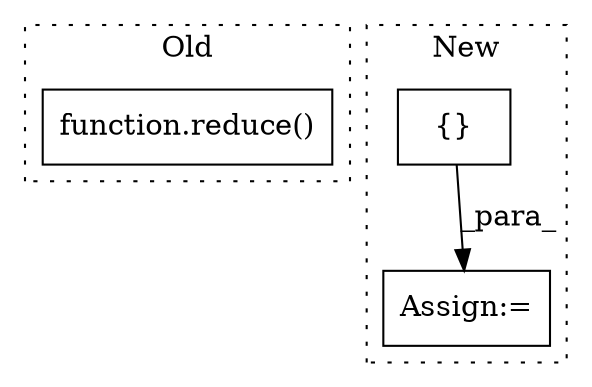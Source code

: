 digraph G {
subgraph cluster0 {
1 [label="function.reduce()" a="75" s="8127,8192" l="7,1" shape="box"];
label = "Old";
style="dotted";
}
subgraph cluster1 {
2 [label="{}" a="59" s="8158,8158" l="2,1" shape="box"];
3 [label="Assign:=" a="68" s="8155" l="3" shape="box"];
label = "New";
style="dotted";
}
2 -> 3 [label="_para_"];
}